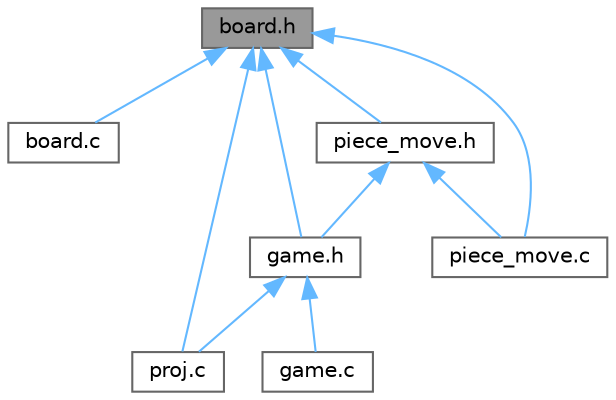 digraph "board.h"
{
 // LATEX_PDF_SIZE
  bgcolor="transparent";
  edge [fontname=Helvetica,fontsize=10,labelfontname=Helvetica,labelfontsize=10];
  node [fontname=Helvetica,fontsize=10,shape=box,height=0.2,width=0.4];
  Node1 [label="board.h",height=0.2,width=0.4,color="gray40", fillcolor="grey60", style="filled", fontcolor="black",tooltip=" "];
  Node1 -> Node2 [dir="back",color="steelblue1",style="solid"];
  Node2 [label="board.c",height=0.2,width=0.4,color="grey40", fillcolor="white", style="filled",URL="$board_8c.html",tooltip=" "];
  Node1 -> Node3 [dir="back",color="steelblue1",style="solid"];
  Node3 [label="game.h",height=0.2,width=0.4,color="grey40", fillcolor="white", style="filled",URL="$game_8h.html",tooltip=" "];
  Node3 -> Node4 [dir="back",color="steelblue1",style="solid"];
  Node4 [label="game.c",height=0.2,width=0.4,color="grey40", fillcolor="white", style="filled",URL="$game_8c.html",tooltip=" "];
  Node3 -> Node5 [dir="back",color="steelblue1",style="solid"];
  Node5 [label="proj.c",height=0.2,width=0.4,color="grey40", fillcolor="white", style="filled",URL="$proj_8c.html",tooltip=" "];
  Node1 -> Node6 [dir="back",color="steelblue1",style="solid"];
  Node6 [label="piece_move.c",height=0.2,width=0.4,color="grey40", fillcolor="white", style="filled",URL="$piece__move_8c.html",tooltip=" "];
  Node1 -> Node7 [dir="back",color="steelblue1",style="solid"];
  Node7 [label="piece_move.h",height=0.2,width=0.4,color="grey40", fillcolor="white", style="filled",URL="$piece__move_8h.html",tooltip=" "];
  Node7 -> Node3 [dir="back",color="steelblue1",style="solid"];
  Node7 -> Node6 [dir="back",color="steelblue1",style="solid"];
  Node1 -> Node5 [dir="back",color="steelblue1",style="solid"];
}
